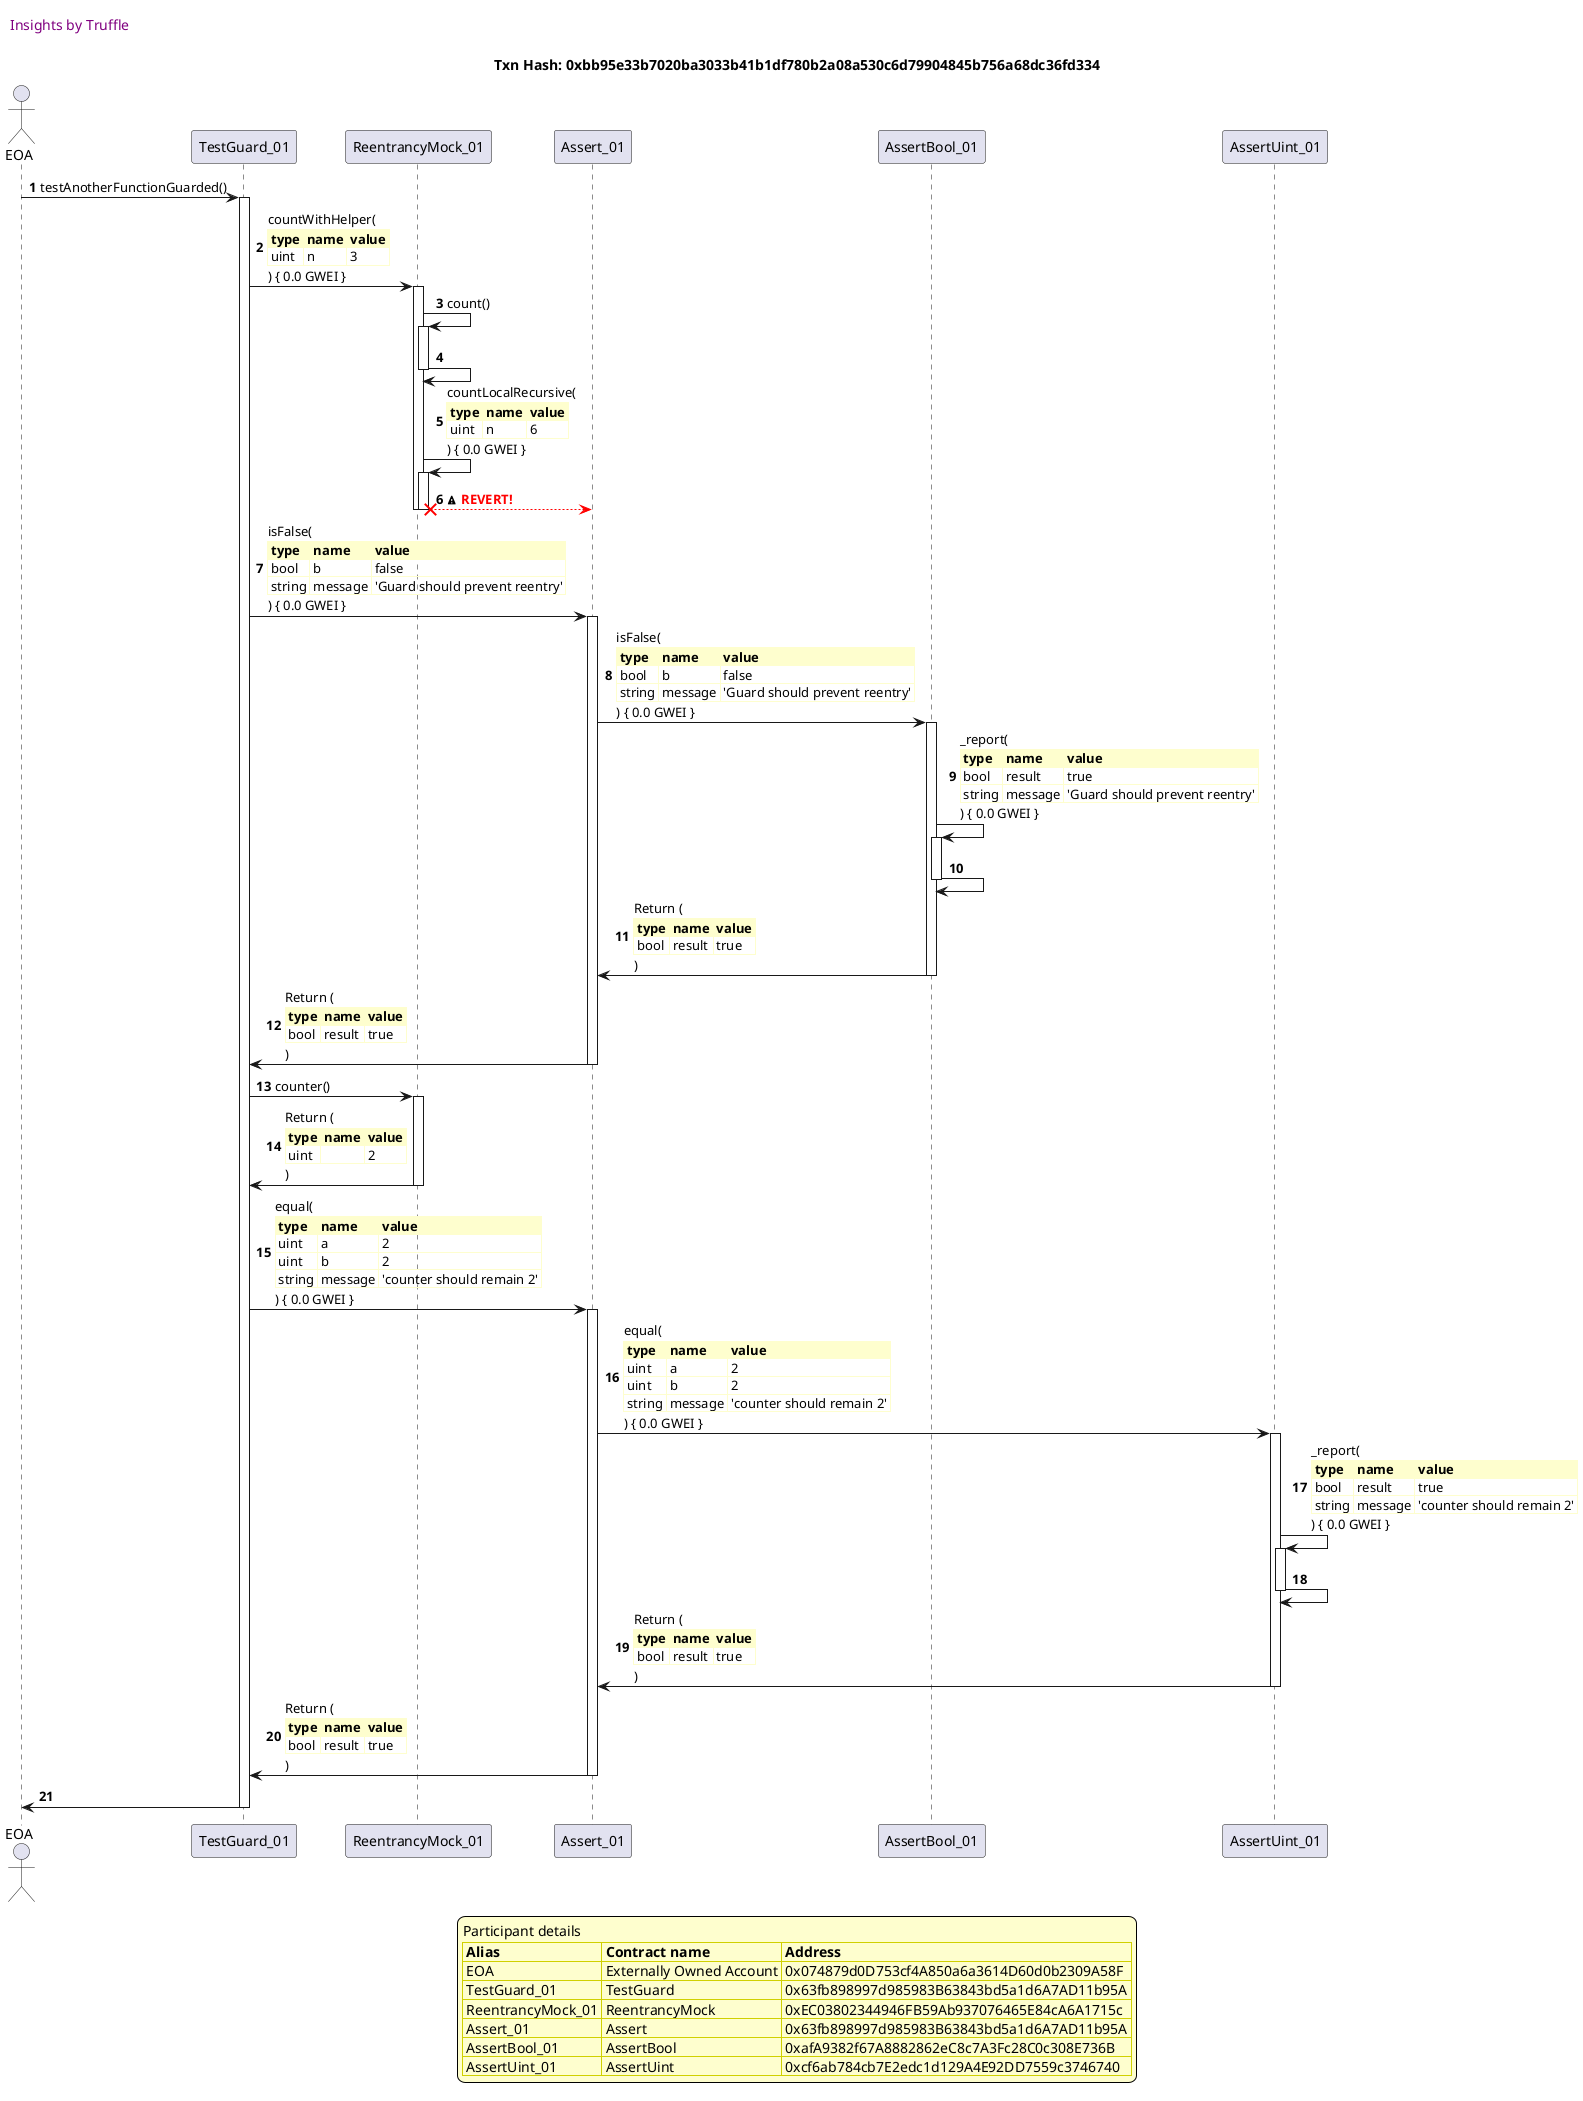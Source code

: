 

@startuml

autonumber
skinparam legendBackgroundColor #FEFECE

<style>
      header {
        HorizontalAlignment left
        FontColor purple
        FontSize 14
        Padding 10
      }
    </style>

header Insights by Truffle

title Txn Hash: 0xbb95e33b7020ba3033b41b1df780b2a08a530c6d79904845b756a68dc36fd334


actor EOA as "EOA"
participant TestGuard_01 as "TestGuard_01"
participant ReentrancyMock_01 as "ReentrancyMock_01"
participant Assert_01 as "Assert_01"
participant AssertBool_01 as "AssertBool_01"
participant AssertUint_01 as "AssertUint_01"

"EOA" -> "TestGuard_01" ++: testAnotherFunctionGuarded()
"TestGuard_01" -> "ReentrancyMock_01" ++: countWithHelper(\n\
<#FEFECE,#FEFECE>|= type |= name |= value |\n\
| uint | n | 3 |\n\
) { 0.0 GWEI }
"ReentrancyMock_01" -> "ReentrancyMock_01" ++: count()
"ReentrancyMock_01" -> "ReentrancyMock_01" --: 
"ReentrancyMock_01" -> "ReentrancyMock_01" ++: countLocalRecursive(\n\
<#FEFECE,#FEFECE>|= type |= name |= value |\n\
| uint | n | 6 |\n\
) { 0.0 GWEI }
"ReentrancyMock_01" x-[#red]-> "Assert_01" --: <&warning> <color #red>**REVERT!**</color>
deactivate "ReentrancyMock_01"
deactivate "ReentrancyMock_01"
"TestGuard_01" -> "Assert_01" ++: isFalse(\n\
<#FEFECE,#FEFECE>|= type |= name |= value |\n\
| bool | b | false |\n\
| string | message | 'Guard should prevent reentry' |\n\
) { 0.0 GWEI }
"Assert_01" -> "AssertBool_01" ++: isFalse(\n\
<#FEFECE,#FEFECE>|= type |= name |= value |\n\
| bool | b | false |\n\
| string | message | 'Guard should prevent reentry' |\n\
) { 0.0 GWEI }
"AssertBool_01" -> "AssertBool_01" ++: _report(\n\
<#FEFECE,#FEFECE>|= type |= name |= value |\n\
| bool | result | true |\n\
| string | message | 'Guard should prevent reentry' |\n\
) { 0.0 GWEI }
"AssertBool_01" -> "AssertBool_01" --: 
"AssertBool_01" -> "Assert_01" --: Return (\n\
<#FEFECE,#FEFECE>|= type |= name |= value |\n\
| bool | result | true |\n\
)
"Assert_01" -> "TestGuard_01" --: Return (\n\
<#FEFECE,#FEFECE>|= type |= name |= value |\n\
| bool | result | true |\n\
)
"TestGuard_01" -> "ReentrancyMock_01" ++: counter()
"ReentrancyMock_01" -> "TestGuard_01" --: Return (\n\
<#FEFECE,#FEFECE>|= type |= name |= value |\n\
| uint |  | 2 |\n\
)
"TestGuard_01" -> "Assert_01" ++: equal(\n\
<#FEFECE,#FEFECE>|= type |= name |= value |\n\
| uint | a | 2 |\n\
| uint | b | 2 |\n\
| string | message | 'counter should remain 2' |\n\
) { 0.0 GWEI }
"Assert_01" -> "AssertUint_01" ++: equal(\n\
<#FEFECE,#FEFECE>|= type |= name |= value |\n\
| uint | a | 2 |\n\
| uint | b | 2 |\n\
| string | message | 'counter should remain 2' |\n\
) { 0.0 GWEI }
"AssertUint_01" -> "AssertUint_01" ++: _report(\n\
<#FEFECE,#FEFECE>|= type |= name |= value |\n\
| bool | result | true |\n\
| string | message | 'counter should remain 2' |\n\
) { 0.0 GWEI }
"AssertUint_01" -> "AssertUint_01" --: 
"AssertUint_01" -> "Assert_01" --: Return (\n\
<#FEFECE,#FEFECE>|= type |= name |= value |\n\
| bool | result | true |\n\
)
"Assert_01" -> "TestGuard_01" --: Return (\n\
<#FEFECE,#FEFECE>|= type |= name |= value |\n\
| bool | result | true |\n\
)
"TestGuard_01" -> "EOA" --: 

legend
Participant details
<#FEFECE,#D0D000>|= Alias |= Contract name |= Address |
<#FEFECE>| EOA | Externally Owned Account | 0x074879d0D753cf4A850a6a3614D60d0b2309A58F |
<#FEFECE>| TestGuard_01 | TestGuard | 0x63fb898997d985983B63843bd5a1d6A7AD11b95A |
<#FEFECE>| ReentrancyMock_01 | ReentrancyMock | 0xEC03802344946FB59Ab937076465E84cA6A1715c |
<#FEFECE>| Assert_01 | Assert | 0x63fb898997d985983B63843bd5a1d6A7AD11b95A |
<#FEFECE>| AssertBool_01 | AssertBool | 0xafA9382f67A8882862eC8c7A3Fc28C0c308E736B |
<#FEFECE>| AssertUint_01 | AssertUint | 0xcf6ab784cb7E2edc1d129A4E92DD7559c3746740 |
endlegend

@enduml
